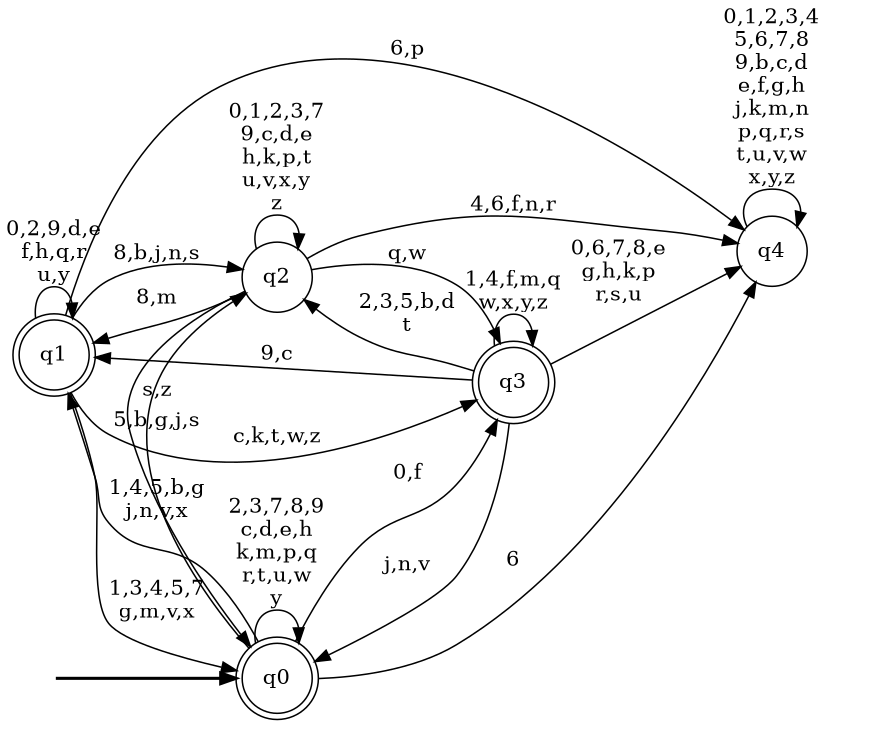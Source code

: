 digraph BlueStar {
__start0 [style = invis, shape = none, label = "", width = 0, height = 0];

rankdir=LR;
size="8,5";

s0 [style="rounded,filled", color="black", fillcolor="white" shape="doublecircle", label="q0"];
s1 [style="rounded,filled", color="black", fillcolor="white" shape="doublecircle", label="q1"];
s2 [style="filled", color="black", fillcolor="white" shape="circle", label="q2"];
s3 [style="rounded,filled", color="black", fillcolor="white" shape="doublecircle", label="q3"];
s4 [style="filled", color="black", fillcolor="white" shape="circle", label="q4"];
subgraph cluster_main { 
	graph [pad=".75", ranksep="0.15", nodesep="0.15"];
	 style=invis; 
	__start0 -> s0 [penwidth=2];
}
s0 -> s0 [label="2,3,7,8,9\nc,d,e,h\nk,m,p,q\nr,t,u,w\ny"];
s0 -> s1 [label="1,4,5,b,g\nj,n,v,x"];
s0 -> s2 [label="s,z"];
s0 -> s3 [label="0,f"];
s0 -> s4 [label="6"];
s1 -> s0 [label="1,3,4,5,7\ng,m,v,x"];
s1 -> s1 [label="0,2,9,d,e\nf,h,q,r\nu,y"];
s1 -> s2 [label="8,b,j,n,s"];
s1 -> s3 [label="c,k,t,w,z"];
s1 -> s4 [label="6,p"];
s2 -> s0 [label="5,b,g,j,s"];
s2 -> s1 [label="8,m"];
s2 -> s2 [label="0,1,2,3,7\n9,c,d,e\nh,k,p,t\nu,v,x,y\nz"];
s2 -> s3 [label="q,w"];
s2 -> s4 [label="4,6,f,n,r"];
s3 -> s0 [label="j,n,v"];
s3 -> s1 [label="9,c"];
s3 -> s2 [label="2,3,5,b,d\nt"];
s3 -> s3 [label="1,4,f,m,q\nw,x,y,z"];
s3 -> s4 [label="0,6,7,8,e\ng,h,k,p\nr,s,u"];
s4 -> s4 [label="0,1,2,3,4\n5,6,7,8\n9,b,c,d\ne,f,g,h\nj,k,m,n\np,q,r,s\nt,u,v,w\nx,y,z"];

}